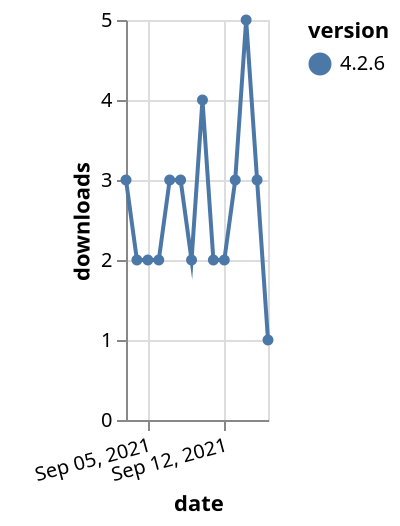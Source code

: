 {"$schema": "https://vega.github.io/schema/vega-lite/v5.json", "description": "A simple bar chart with embedded data.", "data": {"values": [{"date": "2021-09-03", "total": 271, "delta": 3, "version": "4.2.6"}, {"date": "2021-09-04", "total": 273, "delta": 2, "version": "4.2.6"}, {"date": "2021-09-05", "total": 275, "delta": 2, "version": "4.2.6"}, {"date": "2021-09-06", "total": 277, "delta": 2, "version": "4.2.6"}, {"date": "2021-09-07", "total": 280, "delta": 3, "version": "4.2.6"}, {"date": "2021-09-08", "total": 283, "delta": 3, "version": "4.2.6"}, {"date": "2021-09-09", "total": 285, "delta": 2, "version": "4.2.6"}, {"date": "2021-09-10", "total": 289, "delta": 4, "version": "4.2.6"}, {"date": "2021-09-11", "total": 291, "delta": 2, "version": "4.2.6"}, {"date": "2021-09-12", "total": 293, "delta": 2, "version": "4.2.6"}, {"date": "2021-09-13", "total": 296, "delta": 3, "version": "4.2.6"}, {"date": "2021-09-14", "total": 301, "delta": 5, "version": "4.2.6"}, {"date": "2021-09-15", "total": 304, "delta": 3, "version": "4.2.6"}, {"date": "2021-09-16", "total": 305, "delta": 1, "version": "4.2.6"}]}, "width": "container", "mark": {"type": "line", "point": {"filled": true}}, "encoding": {"x": {"field": "date", "type": "temporal", "timeUnit": "yearmonthdate", "title": "date", "axis": {"labelAngle": -15}}, "y": {"field": "delta", "type": "quantitative", "title": "downloads"}, "color": {"field": "version", "type": "nominal"}, "tooltip": {"field": "delta"}}}